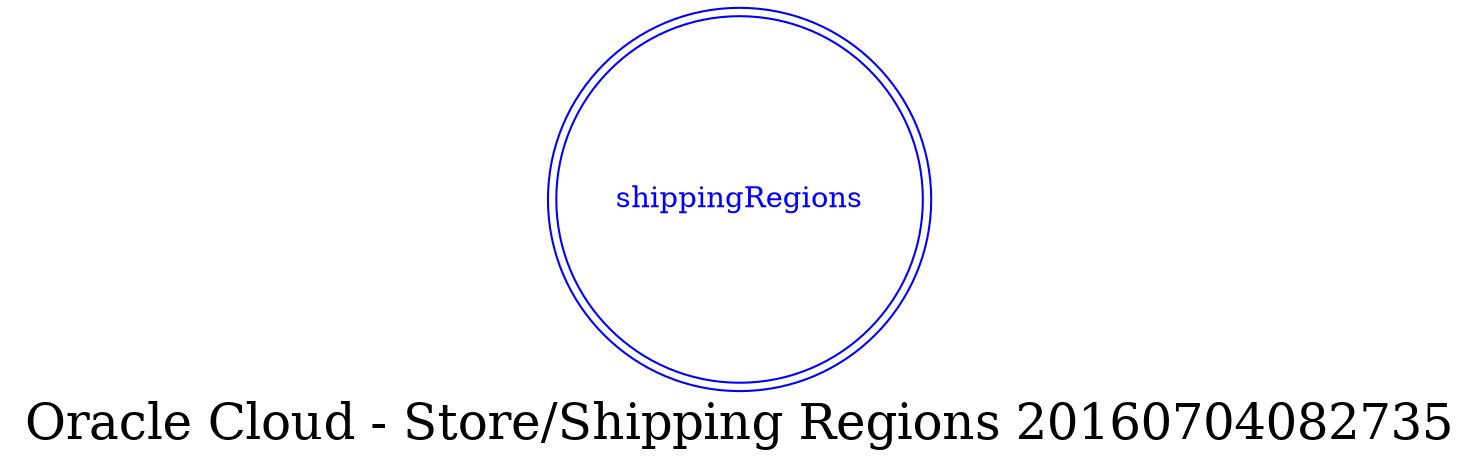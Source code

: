 digraph LexiconGraph {
graph[label="Oracle Cloud - Store/Shipping Regions 20160704082735", fontsize=24]
splines=true
"shippingRegions" [color=blue, fontcolor=blue, shape=doublecircle]
}
